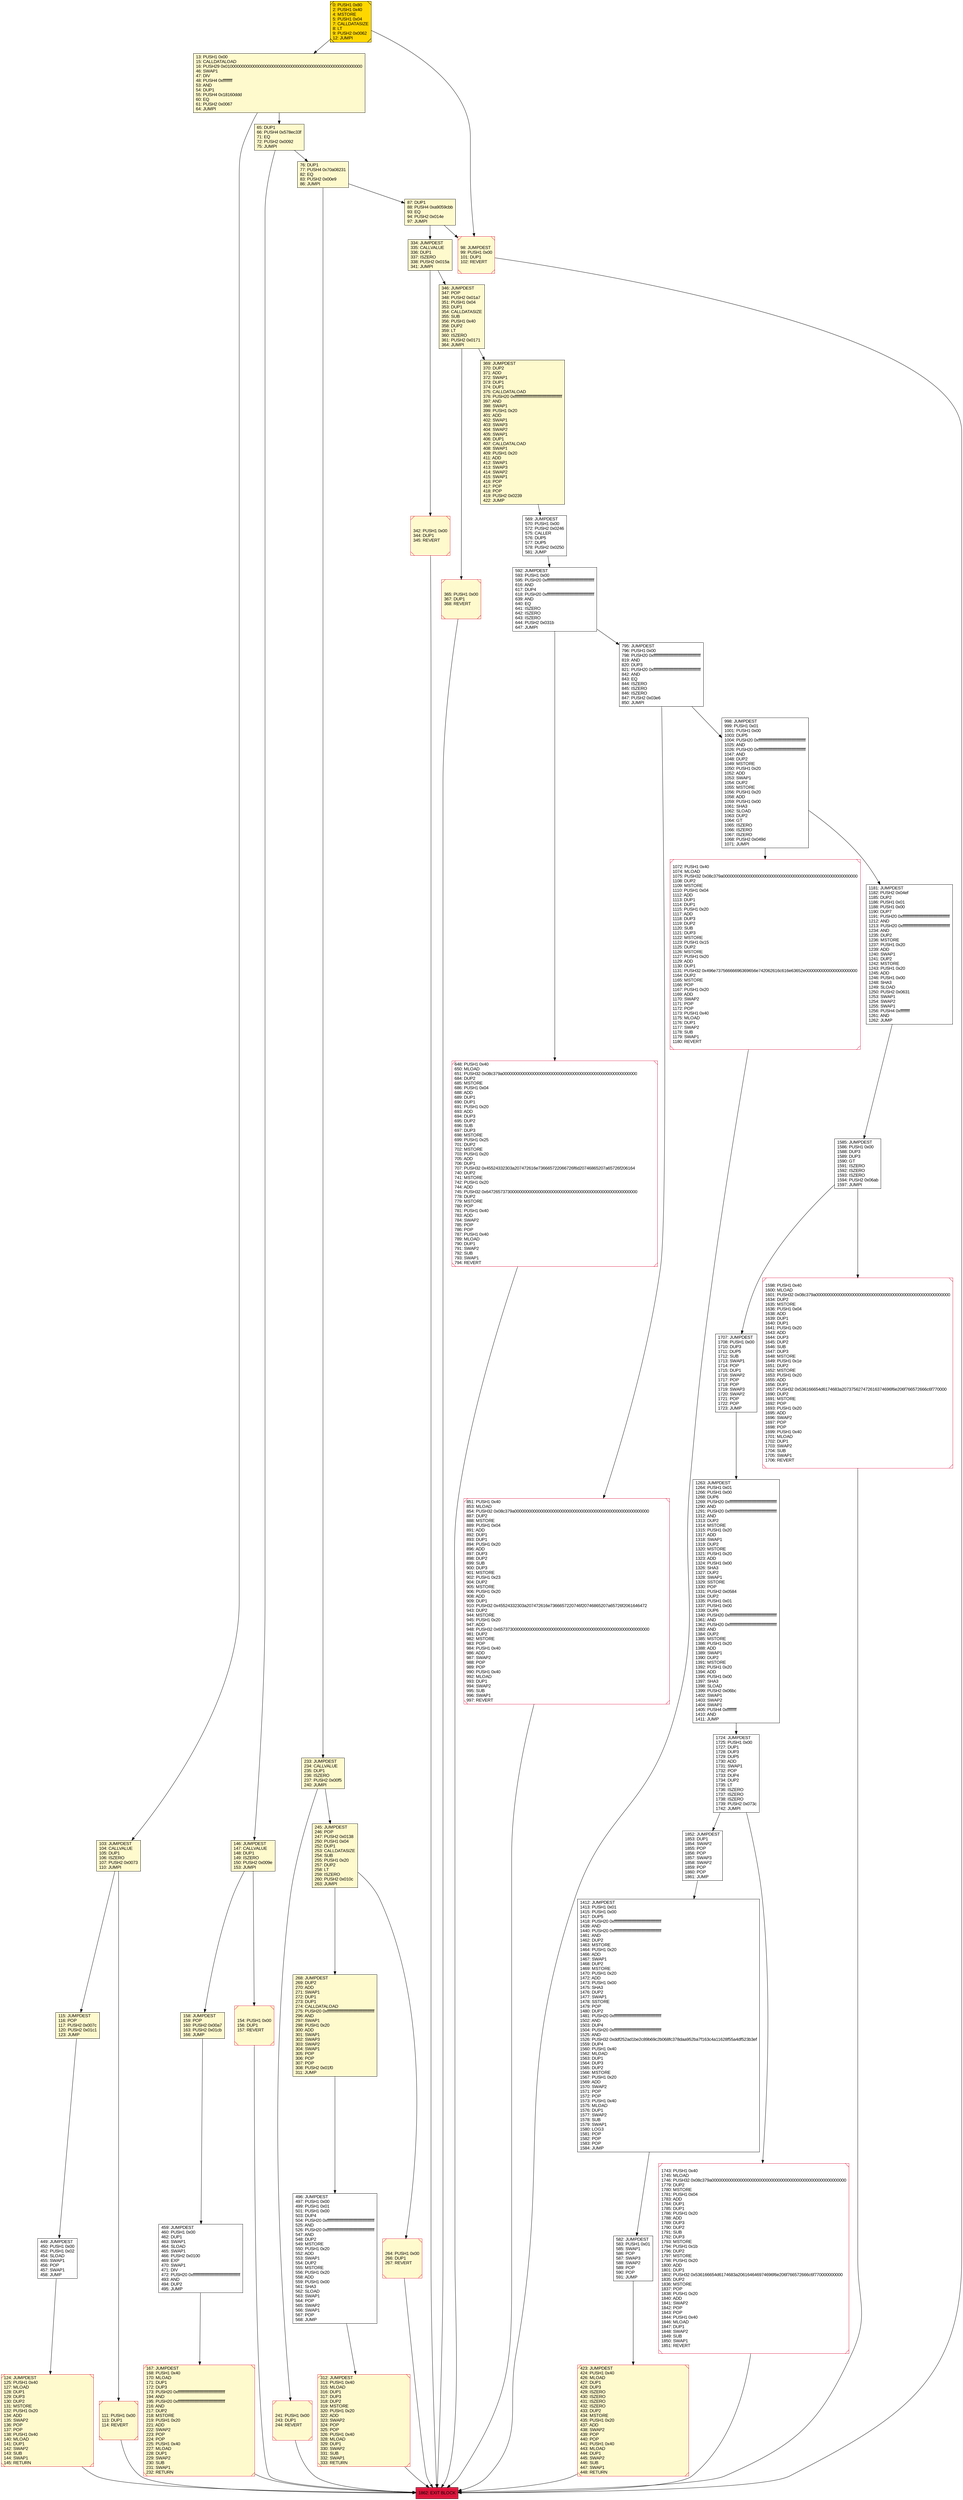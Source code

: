 digraph G {
bgcolor=transparent rankdir=UD;
node [shape=box style=filled color=black fillcolor=white fontname=arial fontcolor=black];
334 [label="334: JUMPDEST\l335: CALLVALUE\l336: DUP1\l337: ISZERO\l338: PUSH2 0x015a\l341: JUMPI\l" fillcolor=lemonchiffon ];
1181 [label="1181: JUMPDEST\l1182: PUSH2 0x04ef\l1185: DUP2\l1186: PUSH1 0x01\l1188: PUSH1 0x00\l1190: DUP7\l1191: PUSH20 0xffffffffffffffffffffffffffffffffffffffff\l1212: AND\l1213: PUSH20 0xffffffffffffffffffffffffffffffffffffffff\l1234: AND\l1235: DUP2\l1236: MSTORE\l1237: PUSH1 0x20\l1239: ADD\l1240: SWAP1\l1241: DUP2\l1242: MSTORE\l1243: PUSH1 0x20\l1245: ADD\l1246: PUSH1 0x00\l1248: SHA3\l1249: SLOAD\l1250: PUSH2 0x0631\l1253: SWAP1\l1254: SWAP2\l1255: SWAP1\l1256: PUSH4 0xffffffff\l1261: AND\l1262: JUMP\l" ];
87 [label="87: DUP1\l88: PUSH4 0xa9059cbb\l93: EQ\l94: PUSH2 0x014e\l97: JUMPI\l" fillcolor=lemonchiffon ];
1412 [label="1412: JUMPDEST\l1413: PUSH1 0x01\l1415: PUSH1 0x00\l1417: DUP5\l1418: PUSH20 0xffffffffffffffffffffffffffffffffffffffff\l1439: AND\l1440: PUSH20 0xffffffffffffffffffffffffffffffffffffffff\l1461: AND\l1462: DUP2\l1463: MSTORE\l1464: PUSH1 0x20\l1466: ADD\l1467: SWAP1\l1468: DUP2\l1469: MSTORE\l1470: PUSH1 0x20\l1472: ADD\l1473: PUSH1 0x00\l1475: SHA3\l1476: DUP2\l1477: SWAP1\l1478: SSTORE\l1479: POP\l1480: DUP2\l1481: PUSH20 0xffffffffffffffffffffffffffffffffffffffff\l1502: AND\l1503: DUP4\l1504: PUSH20 0xffffffffffffffffffffffffffffffffffffffff\l1525: AND\l1526: PUSH32 0xddf252ad1be2c89b69c2b068fc378daa952ba7f163c4a11628f55a4df523b3ef\l1559: DUP4\l1560: PUSH1 0x40\l1562: MLOAD\l1563: DUP1\l1564: DUP3\l1565: DUP2\l1566: MSTORE\l1567: PUSH1 0x20\l1569: ADD\l1570: SWAP2\l1571: POP\l1572: POP\l1573: PUSH1 0x40\l1575: MLOAD\l1576: DUP1\l1577: SWAP2\l1578: SUB\l1579: SWAP1\l1580: LOG3\l1581: POP\l1582: POP\l1583: POP\l1584: JUMP\l" ];
1598 [label="1598: PUSH1 0x40\l1600: MLOAD\l1601: PUSH32 0x08c379a000000000000000000000000000000000000000000000000000000000\l1634: DUP2\l1635: MSTORE\l1636: PUSH1 0x04\l1638: ADD\l1639: DUP1\l1640: DUP1\l1641: PUSH1 0x20\l1643: ADD\l1644: DUP3\l1645: DUP2\l1646: SUB\l1647: DUP3\l1648: MSTORE\l1649: PUSH1 0x1e\l1651: DUP2\l1652: MSTORE\l1653: PUSH1 0x20\l1655: ADD\l1656: DUP1\l1657: PUSH32 0x536166654d6174683a207375627472616374696f6e206f766572666c6f770000\l1690: DUP2\l1691: MSTORE\l1692: POP\l1693: PUSH1 0x20\l1695: ADD\l1696: SWAP2\l1697: POP\l1698: POP\l1699: PUSH1 0x40\l1701: MLOAD\l1702: DUP1\l1703: SWAP2\l1704: SUB\l1705: SWAP1\l1706: REVERT\l" shape=Msquare color=crimson ];
13 [label="13: PUSH1 0x00\l15: CALLDATALOAD\l16: PUSH29 0x0100000000000000000000000000000000000000000000000000000000\l46: SWAP1\l47: DIV\l48: PUSH4 0xffffffff\l53: AND\l54: DUP1\l55: PUSH4 0x18160ddd\l60: EQ\l61: PUSH2 0x0067\l64: JUMPI\l" fillcolor=lemonchiffon ];
1862 [label="1862: EXIT BLOCK\l" fillcolor=crimson ];
103 [label="103: JUMPDEST\l104: CALLVALUE\l105: DUP1\l106: ISZERO\l107: PUSH2 0x0073\l110: JUMPI\l" fillcolor=lemonchiffon ];
449 [label="449: JUMPDEST\l450: PUSH1 0x00\l452: PUSH1 0x02\l454: SLOAD\l455: SWAP1\l456: POP\l457: SWAP1\l458: JUMP\l" ];
158 [label="158: JUMPDEST\l159: POP\l160: PUSH2 0x00a7\l163: PUSH2 0x01cb\l166: JUMP\l" fillcolor=lemonchiffon ];
268 [label="268: JUMPDEST\l269: DUP2\l270: ADD\l271: SWAP1\l272: DUP1\l273: DUP1\l274: CALLDATALOAD\l275: PUSH20 0xffffffffffffffffffffffffffffffffffffffff\l296: AND\l297: SWAP1\l298: PUSH1 0x20\l300: ADD\l301: SWAP1\l302: SWAP3\l303: SWAP2\l304: SWAP1\l305: POP\l306: POP\l307: POP\l308: PUSH2 0x01f0\l311: JUMP\l" fillcolor=lemonchiffon ];
312 [label="312: JUMPDEST\l313: PUSH1 0x40\l315: MLOAD\l316: DUP1\l317: DUP3\l318: DUP2\l319: MSTORE\l320: PUSH1 0x20\l322: ADD\l323: SWAP2\l324: POP\l325: POP\l326: PUSH1 0x40\l328: MLOAD\l329: DUP1\l330: SWAP2\l331: SUB\l332: SWAP1\l333: RETURN\l" fillcolor=lemonchiffon shape=Msquare color=crimson ];
365 [label="365: PUSH1 0x00\l367: DUP1\l368: REVERT\l" fillcolor=lemonchiffon shape=Msquare color=crimson ];
111 [label="111: PUSH1 0x00\l113: DUP1\l114: REVERT\l" fillcolor=lemonchiffon shape=Msquare color=crimson ];
146 [label="146: JUMPDEST\l147: CALLVALUE\l148: DUP1\l149: ISZERO\l150: PUSH2 0x009e\l153: JUMPI\l" fillcolor=lemonchiffon ];
124 [label="124: JUMPDEST\l125: PUSH1 0x40\l127: MLOAD\l128: DUP1\l129: DUP3\l130: DUP2\l131: MSTORE\l132: PUSH1 0x20\l134: ADD\l135: SWAP2\l136: POP\l137: POP\l138: PUSH1 0x40\l140: MLOAD\l141: DUP1\l142: SWAP2\l143: SUB\l144: SWAP1\l145: RETURN\l" fillcolor=lemonchiffon shape=Msquare color=crimson ];
241 [label="241: PUSH1 0x00\l243: DUP1\l244: REVERT\l" fillcolor=lemonchiffon shape=Msquare color=crimson ];
496 [label="496: JUMPDEST\l497: PUSH1 0x00\l499: PUSH1 0x01\l501: PUSH1 0x00\l503: DUP4\l504: PUSH20 0xffffffffffffffffffffffffffffffffffffffff\l525: AND\l526: PUSH20 0xffffffffffffffffffffffffffffffffffffffff\l547: AND\l548: DUP2\l549: MSTORE\l550: PUSH1 0x20\l552: ADD\l553: SWAP1\l554: DUP2\l555: MSTORE\l556: PUSH1 0x20\l558: ADD\l559: PUSH1 0x00\l561: SHA3\l562: SLOAD\l563: SWAP1\l564: POP\l565: SWAP2\l566: SWAP1\l567: POP\l568: JUMP\l" ];
1852 [label="1852: JUMPDEST\l1853: DUP1\l1854: SWAP2\l1855: POP\l1856: POP\l1857: SWAP3\l1858: SWAP2\l1859: POP\l1860: POP\l1861: JUMP\l" ];
851 [label="851: PUSH1 0x40\l853: MLOAD\l854: PUSH32 0x08c379a000000000000000000000000000000000000000000000000000000000\l887: DUP2\l888: MSTORE\l889: PUSH1 0x04\l891: ADD\l892: DUP1\l893: DUP1\l894: PUSH1 0x20\l896: ADD\l897: DUP3\l898: DUP2\l899: SUB\l900: DUP3\l901: MSTORE\l902: PUSH1 0x23\l904: DUP2\l905: MSTORE\l906: PUSH1 0x20\l908: ADD\l909: DUP1\l910: PUSH32 0x45524332303a207472616e7366657220746f20746865207a65726f2061646472\l943: DUP2\l944: MSTORE\l945: PUSH1 0x20\l947: ADD\l948: PUSH32 0x6573730000000000000000000000000000000000000000000000000000000000\l981: DUP2\l982: MSTORE\l983: POP\l984: PUSH1 0x40\l986: ADD\l987: SWAP2\l988: POP\l989: POP\l990: PUSH1 0x40\l992: MLOAD\l993: DUP1\l994: SWAP2\l995: SUB\l996: SWAP1\l997: REVERT\l" shape=Msquare color=crimson ];
423 [label="423: JUMPDEST\l424: PUSH1 0x40\l426: MLOAD\l427: DUP1\l428: DUP3\l429: ISZERO\l430: ISZERO\l431: ISZERO\l432: ISZERO\l433: DUP2\l434: MSTORE\l435: PUSH1 0x20\l437: ADD\l438: SWAP2\l439: POP\l440: POP\l441: PUSH1 0x40\l443: MLOAD\l444: DUP1\l445: SWAP2\l446: SUB\l447: SWAP1\l448: RETURN\l" fillcolor=lemonchiffon shape=Msquare color=crimson ];
569 [label="569: JUMPDEST\l570: PUSH1 0x00\l572: PUSH2 0x0246\l575: CALLER\l576: DUP5\l577: DUP5\l578: PUSH2 0x0250\l581: JUMP\l" ];
233 [label="233: JUMPDEST\l234: CALLVALUE\l235: DUP1\l236: ISZERO\l237: PUSH2 0x00f5\l240: JUMPI\l" fillcolor=lemonchiffon ];
65 [label="65: DUP1\l66: PUSH4 0x578ec33f\l71: EQ\l72: PUSH2 0x0092\l75: JUMPI\l" fillcolor=lemonchiffon ];
76 [label="76: DUP1\l77: PUSH4 0x70a08231\l82: EQ\l83: PUSH2 0x00e9\l86: JUMPI\l" fillcolor=lemonchiffon ];
1263 [label="1263: JUMPDEST\l1264: PUSH1 0x01\l1266: PUSH1 0x00\l1268: DUP6\l1269: PUSH20 0xffffffffffffffffffffffffffffffffffffffff\l1290: AND\l1291: PUSH20 0xffffffffffffffffffffffffffffffffffffffff\l1312: AND\l1313: DUP2\l1314: MSTORE\l1315: PUSH1 0x20\l1317: ADD\l1318: SWAP1\l1319: DUP2\l1320: MSTORE\l1321: PUSH1 0x20\l1323: ADD\l1324: PUSH1 0x00\l1326: SHA3\l1327: DUP2\l1328: SWAP1\l1329: SSTORE\l1330: POP\l1331: PUSH2 0x0584\l1334: DUP2\l1335: PUSH1 0x01\l1337: PUSH1 0x00\l1339: DUP6\l1340: PUSH20 0xffffffffffffffffffffffffffffffffffffffff\l1361: AND\l1362: PUSH20 0xffffffffffffffffffffffffffffffffffffffff\l1383: AND\l1384: DUP2\l1385: MSTORE\l1386: PUSH1 0x20\l1388: ADD\l1389: SWAP1\l1390: DUP2\l1391: MSTORE\l1392: PUSH1 0x20\l1394: ADD\l1395: PUSH1 0x00\l1397: SHA3\l1398: SLOAD\l1399: PUSH2 0x06bc\l1402: SWAP1\l1403: SWAP2\l1404: SWAP1\l1405: PUSH4 0xffffffff\l1410: AND\l1411: JUMP\l" ];
1743 [label="1743: PUSH1 0x40\l1745: MLOAD\l1746: PUSH32 0x08c379a000000000000000000000000000000000000000000000000000000000\l1779: DUP2\l1780: MSTORE\l1781: PUSH1 0x04\l1783: ADD\l1784: DUP1\l1785: DUP1\l1786: PUSH1 0x20\l1788: ADD\l1789: DUP3\l1790: DUP2\l1791: SUB\l1792: DUP3\l1793: MSTORE\l1794: PUSH1 0x1b\l1796: DUP2\l1797: MSTORE\l1798: PUSH1 0x20\l1800: ADD\l1801: DUP1\l1802: PUSH32 0x536166654d6174683a206164646974696f6e206f766572666c6f770000000000\l1835: DUP2\l1836: MSTORE\l1837: POP\l1838: PUSH1 0x20\l1840: ADD\l1841: SWAP2\l1842: POP\l1843: POP\l1844: PUSH1 0x40\l1846: MLOAD\l1847: DUP1\l1848: SWAP2\l1849: SUB\l1850: SWAP1\l1851: REVERT\l" shape=Msquare color=crimson ];
0 [label="0: PUSH1 0x80\l2: PUSH1 0x40\l4: MSTORE\l5: PUSH1 0x04\l7: CALLDATASIZE\l8: LT\l9: PUSH2 0x0062\l12: JUMPI\l" fillcolor=lemonchiffon shape=Msquare fillcolor=gold ];
98 [label="98: JUMPDEST\l99: PUSH1 0x00\l101: DUP1\l102: REVERT\l" fillcolor=lemonchiffon shape=Msquare color=crimson ];
264 [label="264: PUSH1 0x00\l266: DUP1\l267: REVERT\l" fillcolor=lemonchiffon shape=Msquare color=crimson ];
245 [label="245: JUMPDEST\l246: POP\l247: PUSH2 0x0138\l250: PUSH1 0x04\l252: DUP1\l253: CALLDATASIZE\l254: SUB\l255: PUSH1 0x20\l257: DUP2\l258: LT\l259: ISZERO\l260: PUSH2 0x010c\l263: JUMPI\l" fillcolor=lemonchiffon ];
346 [label="346: JUMPDEST\l347: POP\l348: PUSH2 0x01a7\l351: PUSH1 0x04\l353: DUP1\l354: CALLDATASIZE\l355: SUB\l356: PUSH1 0x40\l358: DUP2\l359: LT\l360: ISZERO\l361: PUSH2 0x0171\l364: JUMPI\l" fillcolor=lemonchiffon ];
582 [label="582: JUMPDEST\l583: PUSH1 0x01\l585: SWAP1\l586: POP\l587: SWAP3\l588: SWAP2\l589: POP\l590: POP\l591: JUMP\l" ];
1585 [label="1585: JUMPDEST\l1586: PUSH1 0x00\l1588: DUP3\l1589: DUP3\l1590: GT\l1591: ISZERO\l1592: ISZERO\l1593: ISZERO\l1594: PUSH2 0x06ab\l1597: JUMPI\l" ];
1724 [label="1724: JUMPDEST\l1725: PUSH1 0x00\l1727: DUP1\l1728: DUP3\l1729: DUP5\l1730: ADD\l1731: SWAP1\l1732: POP\l1733: DUP4\l1734: DUP2\l1735: LT\l1736: ISZERO\l1737: ISZERO\l1738: ISZERO\l1739: PUSH2 0x073c\l1742: JUMPI\l" ];
369 [label="369: JUMPDEST\l370: DUP2\l371: ADD\l372: SWAP1\l373: DUP1\l374: DUP1\l375: CALLDATALOAD\l376: PUSH20 0xffffffffffffffffffffffffffffffffffffffff\l397: AND\l398: SWAP1\l399: PUSH1 0x20\l401: ADD\l402: SWAP1\l403: SWAP3\l404: SWAP2\l405: SWAP1\l406: DUP1\l407: CALLDATALOAD\l408: SWAP1\l409: PUSH1 0x20\l411: ADD\l412: SWAP1\l413: SWAP3\l414: SWAP2\l415: SWAP1\l416: POP\l417: POP\l418: POP\l419: PUSH2 0x0239\l422: JUMP\l" fillcolor=lemonchiffon ];
167 [label="167: JUMPDEST\l168: PUSH1 0x40\l170: MLOAD\l171: DUP1\l172: DUP3\l173: PUSH20 0xffffffffffffffffffffffffffffffffffffffff\l194: AND\l195: PUSH20 0xffffffffffffffffffffffffffffffffffffffff\l216: AND\l217: DUP2\l218: MSTORE\l219: PUSH1 0x20\l221: ADD\l222: SWAP2\l223: POP\l224: POP\l225: PUSH1 0x40\l227: MLOAD\l228: DUP1\l229: SWAP2\l230: SUB\l231: SWAP1\l232: RETURN\l" fillcolor=lemonchiffon shape=Msquare color=crimson ];
592 [label="592: JUMPDEST\l593: PUSH1 0x00\l595: PUSH20 0xffffffffffffffffffffffffffffffffffffffff\l616: AND\l617: DUP4\l618: PUSH20 0xffffffffffffffffffffffffffffffffffffffff\l639: AND\l640: EQ\l641: ISZERO\l642: ISZERO\l643: ISZERO\l644: PUSH2 0x031b\l647: JUMPI\l" ];
342 [label="342: PUSH1 0x00\l344: DUP1\l345: REVERT\l" fillcolor=lemonchiffon shape=Msquare color=crimson ];
648 [label="648: PUSH1 0x40\l650: MLOAD\l651: PUSH32 0x08c379a000000000000000000000000000000000000000000000000000000000\l684: DUP2\l685: MSTORE\l686: PUSH1 0x04\l688: ADD\l689: DUP1\l690: DUP1\l691: PUSH1 0x20\l693: ADD\l694: DUP3\l695: DUP2\l696: SUB\l697: DUP3\l698: MSTORE\l699: PUSH1 0x25\l701: DUP2\l702: MSTORE\l703: PUSH1 0x20\l705: ADD\l706: DUP1\l707: PUSH32 0x45524332303a207472616e736665722066726f6d20746865207a65726f206164\l740: DUP2\l741: MSTORE\l742: PUSH1 0x20\l744: ADD\l745: PUSH32 0x6472657373000000000000000000000000000000000000000000000000000000\l778: DUP2\l779: MSTORE\l780: POP\l781: PUSH1 0x40\l783: ADD\l784: SWAP2\l785: POP\l786: POP\l787: PUSH1 0x40\l789: MLOAD\l790: DUP1\l791: SWAP2\l792: SUB\l793: SWAP1\l794: REVERT\l" shape=Msquare color=crimson ];
1072 [label="1072: PUSH1 0x40\l1074: MLOAD\l1075: PUSH32 0x08c379a000000000000000000000000000000000000000000000000000000000\l1108: DUP2\l1109: MSTORE\l1110: PUSH1 0x04\l1112: ADD\l1113: DUP1\l1114: DUP1\l1115: PUSH1 0x20\l1117: ADD\l1118: DUP3\l1119: DUP2\l1120: SUB\l1121: DUP3\l1122: MSTORE\l1123: PUSH1 0x15\l1125: DUP2\l1126: MSTORE\l1127: PUSH1 0x20\l1129: ADD\l1130: DUP1\l1131: PUSH32 0x496e73756666696369656e742062616c616e63652e0000000000000000000000\l1164: DUP2\l1165: MSTORE\l1166: POP\l1167: PUSH1 0x20\l1169: ADD\l1170: SWAP2\l1171: POP\l1172: POP\l1173: PUSH1 0x40\l1175: MLOAD\l1176: DUP1\l1177: SWAP2\l1178: SUB\l1179: SWAP1\l1180: REVERT\l" shape=Msquare color=crimson ];
795 [label="795: JUMPDEST\l796: PUSH1 0x00\l798: PUSH20 0xffffffffffffffffffffffffffffffffffffffff\l819: AND\l820: DUP3\l821: PUSH20 0xffffffffffffffffffffffffffffffffffffffff\l842: AND\l843: EQ\l844: ISZERO\l845: ISZERO\l846: ISZERO\l847: PUSH2 0x03e6\l850: JUMPI\l" ];
154 [label="154: PUSH1 0x00\l156: DUP1\l157: REVERT\l" fillcolor=lemonchiffon shape=Msquare color=crimson ];
1707 [label="1707: JUMPDEST\l1708: PUSH1 0x00\l1710: DUP3\l1711: DUP5\l1712: SUB\l1713: SWAP1\l1714: POP\l1715: DUP1\l1716: SWAP2\l1717: POP\l1718: POP\l1719: SWAP3\l1720: SWAP2\l1721: POP\l1722: POP\l1723: JUMP\l" ];
459 [label="459: JUMPDEST\l460: PUSH1 0x00\l462: DUP1\l463: SWAP1\l464: SLOAD\l465: SWAP1\l466: PUSH2 0x0100\l469: EXP\l470: SWAP1\l471: DIV\l472: PUSH20 0xffffffffffffffffffffffffffffffffffffffff\l493: AND\l494: DUP2\l495: JUMP\l" ];
115 [label="115: JUMPDEST\l116: POP\l117: PUSH2 0x007c\l120: PUSH2 0x01c1\l123: JUMP\l" fillcolor=lemonchiffon ];
998 [label="998: JUMPDEST\l999: PUSH1 0x01\l1001: PUSH1 0x00\l1003: DUP5\l1004: PUSH20 0xffffffffffffffffffffffffffffffffffffffff\l1025: AND\l1026: PUSH20 0xffffffffffffffffffffffffffffffffffffffff\l1047: AND\l1048: DUP2\l1049: MSTORE\l1050: PUSH1 0x20\l1052: ADD\l1053: SWAP1\l1054: DUP2\l1055: MSTORE\l1056: PUSH1 0x20\l1058: ADD\l1059: PUSH1 0x00\l1061: SHA3\l1062: SLOAD\l1063: DUP2\l1064: GT\l1065: ISZERO\l1066: ISZERO\l1067: ISZERO\l1068: PUSH2 0x049d\l1071: JUMPI\l" ];
87 -> 334;
592 -> 648;
1598 -> 1862;
795 -> 998;
103 -> 111;
998 -> 1072;
111 -> 1862;
124 -> 1862;
459 -> 167;
365 -> 1862;
233 -> 241;
592 -> 795;
1852 -> 1412;
65 -> 146;
851 -> 1862;
1585 -> 1707;
241 -> 1862;
496 -> 312;
1707 -> 1263;
0 -> 13;
98 -> 1862;
245 -> 268;
1743 -> 1862;
569 -> 592;
1585 -> 1598;
334 -> 346;
1412 -> 582;
342 -> 1862;
167 -> 1862;
103 -> 115;
233 -> 245;
76 -> 233;
65 -> 76;
998 -> 1181;
0 -> 98;
245 -> 264;
146 -> 158;
449 -> 124;
312 -> 1862;
13 -> 103;
1263 -> 1724;
1724 -> 1743;
13 -> 65;
346 -> 369;
268 -> 496;
423 -> 1862;
1724 -> 1852;
76 -> 87;
87 -> 98;
346 -> 365;
369 -> 569;
795 -> 851;
1181 -> 1585;
264 -> 1862;
648 -> 1862;
146 -> 154;
115 -> 449;
582 -> 423;
158 -> 459;
334 -> 342;
154 -> 1862;
1072 -> 1862;
}